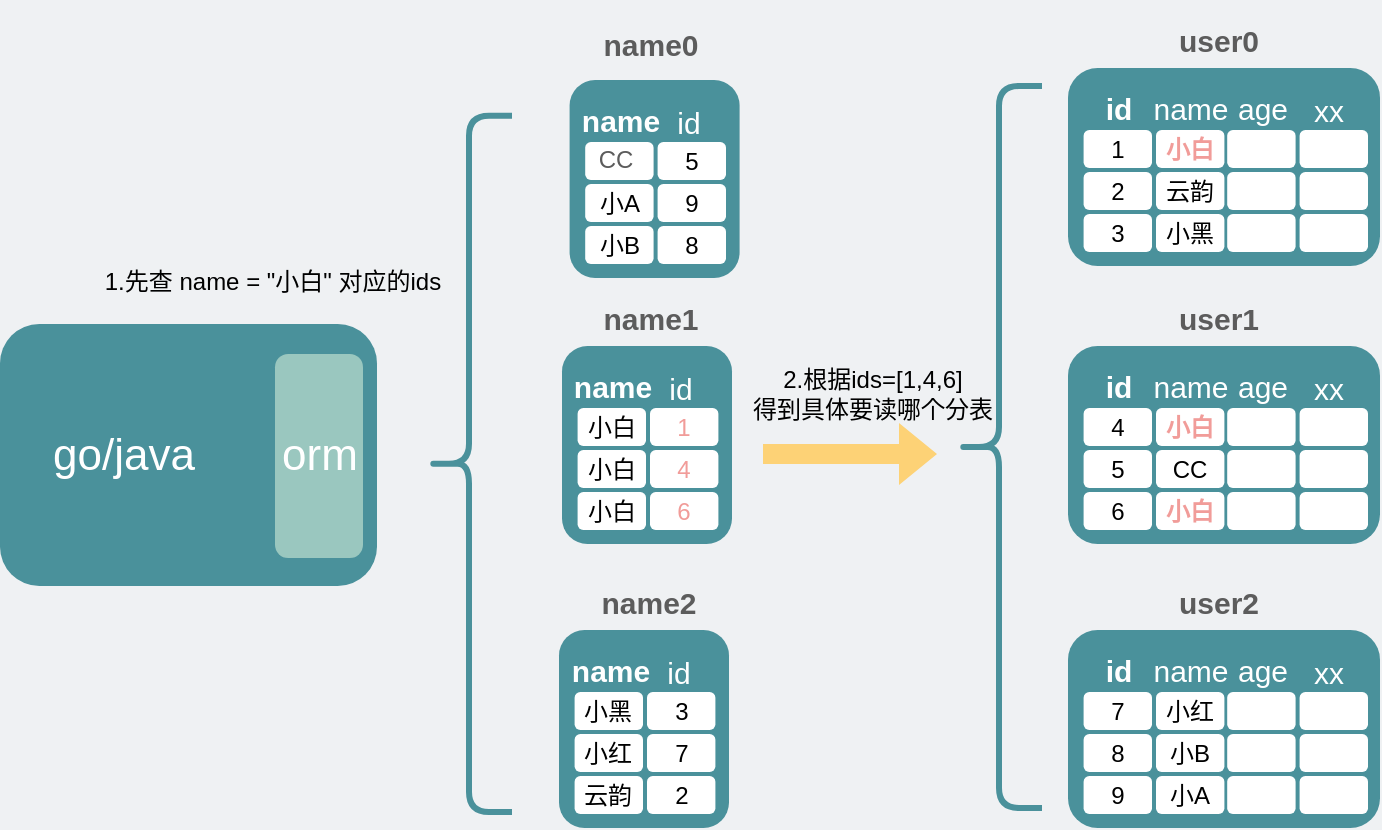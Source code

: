 <mxfile version="18.0.5" type="github">
  <diagram id="3228e29e-7158-1315-38df-8450db1d8a1d" name="Page-1">
    <mxGraphModel dx="887" dy="-868" grid="0" gridSize="10" guides="1" tooltips="1" connect="1" arrows="1" fold="1" page="1" pageScale="1" pageWidth="750" pageHeight="450" background="#EFF1F3" math="0" shadow="0">
      <root>
        <mxCell id="0" />
        <mxCell id="1" parent="0" />
        <mxCell id="1rv8f1VLO6d1HnzpvZRe-15" value="" style="rounded=1;whiteSpace=wrap;html=1;fillColor=#4A919B;strokeColor=none;" parent="1" vertex="1">
          <mxGeometry x="311.0" y="1991" width="85" height="99" as="geometry" />
        </mxCell>
        <mxCell id="n8PQSL9Bu4Ly_2OT7yPN-3" value="" style="rounded=1;whiteSpace=wrap;html=1;fillColor=#4A919B;strokeColor=none;" parent="1" vertex="1">
          <mxGeometry x="30" y="1980" width="188.5" height="131" as="geometry" />
        </mxCell>
        <mxCell id="n8PQSL9Bu4Ly_2OT7yPN-7" value="&lt;font color=&quot;#ffffff&quot; style=&quot;font-size: 22px;&quot;&gt;orm&lt;/font&gt;" style="rounded=1;whiteSpace=wrap;html=1;fillColor=#9AC7BF;strokeColor=none;" parent="1" vertex="1">
          <mxGeometry x="167.5" y="1995" width="44" height="102" as="geometry" />
        </mxCell>
        <mxCell id="n8PQSL9Bu4Ly_2OT7yPN-8" value="&lt;font color=&quot;#ffffff&quot;&gt;go/java&lt;/font&gt;" style="text;html=1;strokeColor=none;fillColor=none;align=center;verticalAlign=middle;whiteSpace=wrap;rounded=0;fontSize=22;" parent="1" vertex="1">
          <mxGeometry x="61.5" y="2030.5" width="60" height="30" as="geometry" />
        </mxCell>
        <mxCell id="n8PQSL9Bu4Ly_2OT7yPN-12" value="" style="shape=curlyBracket;whiteSpace=wrap;html=1;rounded=1;fontSize=22;fontColor=#FFFFFF;strokeColor=#4A919B;fillColor=none;strokeWidth=3;" parent="1" vertex="1">
          <mxGeometry x="243" y="1875.85" width="43" height="348.15" as="geometry" />
        </mxCell>
        <mxCell id="1rv8f1VLO6d1HnzpvZRe-9" value="&lt;span style=&quot;font-size: 15px;&quot;&gt;id&lt;/span&gt;" style="text;strokeColor=none;fillColor=none;html=1;fontSize=15;fontStyle=0;verticalAlign=middle;align=center;fontColor=#FFFFFF;" parent="1" vertex="1">
          <mxGeometry x="348.2" y="2002" width="44" height="20" as="geometry" />
        </mxCell>
        <mxCell id="1rv8f1VLO6d1HnzpvZRe-10" value="&lt;font color=&quot;#5c5c5c&quot;&gt;&lt;span style=&quot;font-size: 15px;&quot;&gt;name1&lt;/span&gt;&lt;/font&gt;" style="text;strokeColor=none;fillColor=none;html=1;fontSize=24;fontStyle=1;verticalAlign=middle;align=center;fontColor=#FFFFFF;" parent="1" vertex="1">
          <mxGeometry x="304" y="1962" width="102" height="25.5" as="geometry" />
        </mxCell>
        <mxCell id="1rv8f1VLO6d1HnzpvZRe-11" style="edgeStyle=orthogonalEdgeStyle;rounded=0;orthogonalLoop=1;jettySize=auto;html=1;exitX=0.5;exitY=1;exitDx=0;exitDy=0;fontSize=15;fontColor=#4A919B;" parent="1" edge="1">
          <mxGeometry relative="1" as="geometry">
            <mxPoint x="329.3" y="2012.85" as="sourcePoint" />
            <mxPoint x="329.3" y="2012.85" as="targetPoint" />
          </mxGeometry>
        </mxCell>
        <mxCell id="1rv8f1VLO6d1HnzpvZRe-12" value="&lt;span style=&quot;font-size: 15px;&quot;&gt;&lt;b&gt;name&lt;/b&gt;&lt;/span&gt;" style="text;strokeColor=none;fillColor=none;html=1;fontSize=15;fontStyle=0;verticalAlign=middle;align=center;fontColor=#FFFFFF;" parent="1" vertex="1">
          <mxGeometry x="319.7" y="2002" width="32.9" height="17" as="geometry" />
        </mxCell>
        <mxCell id="1rv8f1VLO6d1HnzpvZRe-16" value="&lt;span style=&quot;&quot;&gt;小白&lt;/span&gt;" style="rounded=1;whiteSpace=wrap;html=1;fillColor=#FFFFFF;strokeColor=none;" parent="1" vertex="1">
          <mxGeometry x="318.8" y="2022" width="34.2" height="19" as="geometry" />
        </mxCell>
        <mxCell id="1rv8f1VLO6d1HnzpvZRe-21" value="1" style="rounded=1;whiteSpace=wrap;html=1;fillColor=#FFFFFF;strokeColor=none;fontColor=#F19C99;" parent="1" vertex="1">
          <mxGeometry x="355.0" y="2022" width="34.2" height="19" as="geometry" />
        </mxCell>
        <mxCell id="1rv8f1VLO6d1HnzpvZRe-22" value="&lt;span style=&quot;&quot;&gt;小白&lt;/span&gt;" style="rounded=1;whiteSpace=wrap;html=1;fillColor=#FFFFFF;strokeColor=none;" parent="1" vertex="1">
          <mxGeometry x="318.8" y="2043" width="34.2" height="19" as="geometry" />
        </mxCell>
        <mxCell id="1rv8f1VLO6d1HnzpvZRe-23" value="4" style="rounded=1;whiteSpace=wrap;html=1;fillColor=#FFFFFF;strokeColor=none;fontColor=#F19C99;" parent="1" vertex="1">
          <mxGeometry x="355.0" y="2043" width="34.2" height="19" as="geometry" />
        </mxCell>
        <mxCell id="1rv8f1VLO6d1HnzpvZRe-24" value="&lt;span style=&quot;&quot;&gt;小白&lt;/span&gt;" style="rounded=1;whiteSpace=wrap;html=1;fillColor=#FFFFFF;strokeColor=none;" parent="1" vertex="1">
          <mxGeometry x="318.8" y="2064" width="34.2" height="19" as="geometry" />
        </mxCell>
        <mxCell id="1rv8f1VLO6d1HnzpvZRe-25" value="6" style="rounded=1;whiteSpace=wrap;html=1;fillColor=#FFFFFF;strokeColor=none;fontColor=#F19C99;" parent="1" vertex="1">
          <mxGeometry x="355.0" y="2064" width="34.2" height="19" as="geometry" />
        </mxCell>
        <mxCell id="1rv8f1VLO6d1HnzpvZRe-38" value="" style="rounded=1;whiteSpace=wrap;html=1;fillColor=#4A919B;strokeColor=none;" parent="1" vertex="1">
          <mxGeometry x="314.8" y="1858" width="85" height="99" as="geometry" />
        </mxCell>
        <mxCell id="1rv8f1VLO6d1HnzpvZRe-39" value="&lt;span style=&quot;font-size: 15px;&quot;&gt;id&lt;/span&gt;" style="text;strokeColor=none;fillColor=none;html=1;fontSize=15;fontStyle=0;verticalAlign=middle;align=center;fontColor=#FFFFFF;" parent="1" vertex="1">
          <mxGeometry x="352" y="1869" width="44" height="20" as="geometry" />
        </mxCell>
        <mxCell id="1rv8f1VLO6d1HnzpvZRe-40" value="&lt;font color=&quot;#5c5c5c&quot;&gt;&lt;span style=&quot;font-size: 15px;&quot;&gt;name0&lt;/span&gt;&lt;/font&gt;" style="text;strokeColor=none;fillColor=none;html=1;fontSize=24;fontStyle=1;verticalAlign=middle;align=center;fontColor=#FFFFFF;" parent="1" vertex="1">
          <mxGeometry x="305.0" y="1818" width="100" height="40" as="geometry" />
        </mxCell>
        <mxCell id="1rv8f1VLO6d1HnzpvZRe-41" style="edgeStyle=orthogonalEdgeStyle;rounded=0;orthogonalLoop=1;jettySize=auto;html=1;exitX=0.5;exitY=1;exitDx=0;exitDy=0;fontSize=15;fontColor=#4A919B;" parent="1" edge="1">
          <mxGeometry relative="1" as="geometry">
            <mxPoint x="333.1" y="1879.85" as="sourcePoint" />
            <mxPoint x="333.1" y="1879.85" as="targetPoint" />
          </mxGeometry>
        </mxCell>
        <mxCell id="1rv8f1VLO6d1HnzpvZRe-42" value="&lt;span style=&quot;font-size: 15px;&quot;&gt;&lt;b&gt;name&lt;/b&gt;&lt;/span&gt;" style="text;strokeColor=none;fillColor=none;html=1;fontSize=15;fontStyle=0;verticalAlign=middle;align=center;fontColor=#FFFFFF;" parent="1" vertex="1">
          <mxGeometry x="323.5" y="1869" width="32.9" height="17" as="geometry" />
        </mxCell>
        <mxCell id="1rv8f1VLO6d1HnzpvZRe-43" value="" style="rounded=1;whiteSpace=wrap;html=1;fillColor=#FFFFFF;strokeColor=none;" parent="1" vertex="1">
          <mxGeometry x="322.6" y="1889" width="34.2" height="19" as="geometry" />
        </mxCell>
        <mxCell id="1rv8f1VLO6d1HnzpvZRe-44" value="5" style="rounded=1;whiteSpace=wrap;html=1;fillColor=#FFFFFF;strokeColor=none;" parent="1" vertex="1">
          <mxGeometry x="358.8" y="1889" width="34.2" height="19" as="geometry" />
        </mxCell>
        <mxCell id="1rv8f1VLO6d1HnzpvZRe-45" value="小A" style="rounded=1;whiteSpace=wrap;html=1;fillColor=#FFFFFF;strokeColor=none;" parent="1" vertex="1">
          <mxGeometry x="322.6" y="1910" width="34.2" height="19" as="geometry" />
        </mxCell>
        <mxCell id="1rv8f1VLO6d1HnzpvZRe-46" value="9" style="rounded=1;whiteSpace=wrap;html=1;fillColor=#FFFFFF;strokeColor=none;" parent="1" vertex="1">
          <mxGeometry x="358.8" y="1910" width="34.2" height="19" as="geometry" />
        </mxCell>
        <mxCell id="1rv8f1VLO6d1HnzpvZRe-47" value="小B" style="rounded=1;whiteSpace=wrap;html=1;fillColor=#FFFFFF;strokeColor=none;" parent="1" vertex="1">
          <mxGeometry x="322.6" y="1931" width="34.2" height="19" as="geometry" />
        </mxCell>
        <mxCell id="1rv8f1VLO6d1HnzpvZRe-48" value="8" style="rounded=1;whiteSpace=wrap;html=1;fillColor=#FFFFFF;strokeColor=none;" parent="1" vertex="1">
          <mxGeometry x="358.8" y="1931" width="34.2" height="19" as="geometry" />
        </mxCell>
        <mxCell id="1rv8f1VLO6d1HnzpvZRe-50" value="1.先查 name = &quot;小白&quot; 对应的ids" style="text;html=1;strokeColor=none;fillColor=none;align=center;verticalAlign=middle;whiteSpace=wrap;rounded=0;" parent="1" vertex="1">
          <mxGeometry x="73" y="1941" width="187" height="36" as="geometry" />
        </mxCell>
        <mxCell id="1rv8f1VLO6d1HnzpvZRe-52" value="" style="shape=flexArrow;endArrow=classic;html=1;rounded=0;strokeColor=none;fillColor=#FDD276;" parent="1" edge="1">
          <mxGeometry width="50" height="50" relative="1" as="geometry">
            <mxPoint x="411" y="2044.94" as="sourcePoint" />
            <mxPoint x="499" y="2044.94" as="targetPoint" />
          </mxGeometry>
        </mxCell>
        <mxCell id="1rv8f1VLO6d1HnzpvZRe-53" value="2.根据ids=[1,4,6]&lt;br&gt;得到具体要读哪个分表" style="text;html=1;strokeColor=none;fillColor=none;align=center;verticalAlign=middle;whiteSpace=wrap;rounded=0;" parent="1" vertex="1">
          <mxGeometry x="373" y="1997" width="187" height="36" as="geometry" />
        </mxCell>
        <mxCell id="1rv8f1VLO6d1HnzpvZRe-54" value="" style="shape=curlyBracket;whiteSpace=wrap;html=1;rounded=1;fontSize=22;fontColor=#FFFFFF;strokeColor=#4A919B;fillColor=none;strokeWidth=3;" parent="1" vertex="1">
          <mxGeometry x="508" y="1861" width="43" height="361" as="geometry" />
        </mxCell>
        <mxCell id="1rv8f1VLO6d1HnzpvZRe-55" value="CC" style="text;html=1;strokeColor=none;fillColor=none;align=center;verticalAlign=middle;whiteSpace=wrap;rounded=0;fontColor=#5C5C5C;" parent="1" vertex="1">
          <mxGeometry x="323" y="1889" width="30" height="18" as="geometry" />
        </mxCell>
        <mxCell id="2OdIoPy5QrI03bMlLEsT-1" value="" style="rounded=1;whiteSpace=wrap;html=1;fillColor=#4A919B;strokeColor=none;" parent="1" vertex="1">
          <mxGeometry x="564" y="1991" width="156" height="99" as="geometry" />
        </mxCell>
        <mxCell id="2OdIoPy5QrI03bMlLEsT-2" value="&lt;span style=&quot;font-size: 15px;&quot;&gt;name&lt;/span&gt;" style="text;strokeColor=none;fillColor=none;html=1;fontSize=15;fontStyle=0;verticalAlign=middle;align=center;fontColor=#FFFFFF;" parent="1" vertex="1">
          <mxGeometry x="603.1" y="2000.5" width="44" height="20" as="geometry" />
        </mxCell>
        <mxCell id="2OdIoPy5QrI03bMlLEsT-3" value="&lt;font color=&quot;#5c5c5c&quot;&gt;&lt;span style=&quot;font-size: 15px;&quot;&gt;user1&lt;/span&gt;&lt;/font&gt;" style="text;strokeColor=none;fillColor=none;html=1;fontSize=24;fontStyle=1;verticalAlign=middle;align=center;fontColor=#FFFFFF;" parent="1" vertex="1">
          <mxGeometry x="588" y="1962" width="102" height="25.5" as="geometry" />
        </mxCell>
        <mxCell id="2OdIoPy5QrI03bMlLEsT-4" style="edgeStyle=orthogonalEdgeStyle;rounded=0;orthogonalLoop=1;jettySize=auto;html=1;exitX=0.5;exitY=1;exitDx=0;exitDy=0;fontSize=15;fontColor=#4A919B;" parent="1" edge="1">
          <mxGeometry relative="1" as="geometry">
            <mxPoint x="582.3" y="2012.85" as="sourcePoint" />
            <mxPoint x="582.3" y="2012.85" as="targetPoint" />
          </mxGeometry>
        </mxCell>
        <mxCell id="2OdIoPy5QrI03bMlLEsT-5" value="&lt;span style=&quot;font-size: 15px;&quot;&gt;&lt;b&gt;id&lt;/b&gt;&lt;/span&gt;" style="text;strokeColor=none;fillColor=none;html=1;fontSize=15;fontStyle=0;verticalAlign=middle;align=center;fontColor=#FFFFFF;" parent="1" vertex="1">
          <mxGeometry x="572.7" y="2002" width="32.9" height="17" as="geometry" />
        </mxCell>
        <mxCell id="2OdIoPy5QrI03bMlLEsT-6" value="4" style="rounded=1;whiteSpace=wrap;html=1;fillColor=#FFFFFF;strokeColor=none;" parent="1" vertex="1">
          <mxGeometry x="571.8" y="2022" width="34.2" height="19" as="geometry" />
        </mxCell>
        <mxCell id="2OdIoPy5QrI03bMlLEsT-7" value="&lt;span style=&quot;&quot;&gt;&lt;font color=&quot;#f19c99&quot;&gt;&lt;b&gt;小白&lt;/b&gt;&lt;/font&gt;&lt;/span&gt;" style="rounded=1;whiteSpace=wrap;html=1;fillColor=#FFFFFF;strokeColor=none;" parent="1" vertex="1">
          <mxGeometry x="608" y="2022" width="34.2" height="19" as="geometry" />
        </mxCell>
        <mxCell id="2OdIoPy5QrI03bMlLEsT-8" value="5" style="rounded=1;whiteSpace=wrap;html=1;fillColor=#FFFFFF;strokeColor=none;" parent="1" vertex="1">
          <mxGeometry x="571.8" y="2043" width="34.2" height="19" as="geometry" />
        </mxCell>
        <mxCell id="2OdIoPy5QrI03bMlLEsT-9" value="CC" style="rounded=1;whiteSpace=wrap;html=1;fillColor=#FFFFFF;strokeColor=none;" parent="1" vertex="1">
          <mxGeometry x="608" y="2043" width="34.2" height="19" as="geometry" />
        </mxCell>
        <mxCell id="2OdIoPy5QrI03bMlLEsT-10" value="6" style="rounded=1;whiteSpace=wrap;html=1;fillColor=#FFFFFF;strokeColor=none;" parent="1" vertex="1">
          <mxGeometry x="571.8" y="2064" width="34.2" height="19" as="geometry" />
        </mxCell>
        <mxCell id="2OdIoPy5QrI03bMlLEsT-11" value="&lt;b style=&quot;color: rgb(241, 156, 153);&quot;&gt;小白&lt;/b&gt;" style="rounded=1;whiteSpace=wrap;html=1;fillColor=#FFFFFF;strokeColor=none;" parent="1" vertex="1">
          <mxGeometry x="608" y="2064" width="34.2" height="19" as="geometry" />
        </mxCell>
        <mxCell id="2OdIoPy5QrI03bMlLEsT-12" value="" style="rounded=1;whiteSpace=wrap;html=1;fillColor=#FFFFFF;strokeColor=none;" parent="1" vertex="1">
          <mxGeometry x="643.6" y="2022" width="34.2" height="19" as="geometry" />
        </mxCell>
        <mxCell id="2OdIoPy5QrI03bMlLEsT-13" value="" style="rounded=1;whiteSpace=wrap;html=1;fillColor=#FFFFFF;strokeColor=none;" parent="1" vertex="1">
          <mxGeometry x="679.8" y="2022" width="34.2" height="19" as="geometry" />
        </mxCell>
        <mxCell id="2OdIoPy5QrI03bMlLEsT-14" value="" style="rounded=1;whiteSpace=wrap;html=1;fillColor=#FFFFFF;strokeColor=none;" parent="1" vertex="1">
          <mxGeometry x="643.6" y="2043" width="34.2" height="19" as="geometry" />
        </mxCell>
        <mxCell id="2OdIoPy5QrI03bMlLEsT-15" value="" style="rounded=1;whiteSpace=wrap;html=1;fillColor=#FFFFFF;strokeColor=none;" parent="1" vertex="1">
          <mxGeometry x="679.8" y="2043" width="34.2" height="19" as="geometry" />
        </mxCell>
        <mxCell id="2OdIoPy5QrI03bMlLEsT-16" value="" style="rounded=1;whiteSpace=wrap;html=1;fillColor=#FFFFFF;strokeColor=none;" parent="1" vertex="1">
          <mxGeometry x="643.6" y="2064" width="34.2" height="19" as="geometry" />
        </mxCell>
        <mxCell id="2OdIoPy5QrI03bMlLEsT-17" value="" style="rounded=1;whiteSpace=wrap;html=1;fillColor=#FFFFFF;strokeColor=none;" parent="1" vertex="1">
          <mxGeometry x="679.8" y="2064" width="34.2" height="19" as="geometry" />
        </mxCell>
        <mxCell id="2OdIoPy5QrI03bMlLEsT-18" value="" style="rounded=1;whiteSpace=wrap;html=1;fillColor=#4A919B;strokeColor=none;" parent="1" vertex="1">
          <mxGeometry x="564" y="1852" width="156" height="99" as="geometry" />
        </mxCell>
        <mxCell id="2OdIoPy5QrI03bMlLEsT-19" value="&lt;span style=&quot;font-size: 15px;&quot;&gt;name&lt;/span&gt;" style="text;strokeColor=none;fillColor=none;html=1;fontSize=15;fontStyle=0;verticalAlign=middle;align=center;fontColor=#FFFFFF;" parent="1" vertex="1">
          <mxGeometry x="603.1" y="1861.5" width="44" height="20" as="geometry" />
        </mxCell>
        <mxCell id="2OdIoPy5QrI03bMlLEsT-20" value="&lt;font color=&quot;#5c5c5c&quot;&gt;&lt;span style=&quot;font-size: 15px;&quot;&gt;user0&lt;/span&gt;&lt;/font&gt;" style="text;strokeColor=none;fillColor=none;html=1;fontSize=24;fontStyle=1;verticalAlign=middle;align=center;fontColor=#FFFFFF;" parent="1" vertex="1">
          <mxGeometry x="588" y="1823" width="102" height="25.5" as="geometry" />
        </mxCell>
        <mxCell id="2OdIoPy5QrI03bMlLEsT-21" style="edgeStyle=orthogonalEdgeStyle;rounded=0;orthogonalLoop=1;jettySize=auto;html=1;exitX=0.5;exitY=1;exitDx=0;exitDy=0;fontSize=15;fontColor=#4A919B;" parent="1" edge="1">
          <mxGeometry relative="1" as="geometry">
            <mxPoint x="582.3" y="1873.85" as="sourcePoint" />
            <mxPoint x="582.3" y="1873.85" as="targetPoint" />
          </mxGeometry>
        </mxCell>
        <mxCell id="2OdIoPy5QrI03bMlLEsT-22" value="&lt;span style=&quot;font-size: 15px;&quot;&gt;&lt;b&gt;id&lt;/b&gt;&lt;/span&gt;" style="text;strokeColor=none;fillColor=none;html=1;fontSize=15;fontStyle=0;verticalAlign=middle;align=center;fontColor=#FFFFFF;" parent="1" vertex="1">
          <mxGeometry x="572.7" y="1863" width="32.9" height="17" as="geometry" />
        </mxCell>
        <mxCell id="2OdIoPy5QrI03bMlLEsT-23" value="1" style="rounded=1;whiteSpace=wrap;html=1;fillColor=#FFFFFF;strokeColor=none;" parent="1" vertex="1">
          <mxGeometry x="571.8" y="1883" width="34.2" height="19" as="geometry" />
        </mxCell>
        <mxCell id="2OdIoPy5QrI03bMlLEsT-24" value="&lt;font color=&quot;#f19c99&quot;&gt;&lt;b&gt;小白&lt;/b&gt;&lt;/font&gt;" style="rounded=1;whiteSpace=wrap;html=1;fillColor=#FFFFFF;strokeColor=none;" parent="1" vertex="1">
          <mxGeometry x="608" y="1883" width="34.2" height="19" as="geometry" />
        </mxCell>
        <mxCell id="2OdIoPy5QrI03bMlLEsT-25" value="2" style="rounded=1;whiteSpace=wrap;html=1;fillColor=#FFFFFF;strokeColor=none;" parent="1" vertex="1">
          <mxGeometry x="571.8" y="1904" width="34.2" height="19" as="geometry" />
        </mxCell>
        <mxCell id="2OdIoPy5QrI03bMlLEsT-26" value="云韵" style="rounded=1;whiteSpace=wrap;html=1;fillColor=#FFFFFF;strokeColor=none;" parent="1" vertex="1">
          <mxGeometry x="608" y="1904" width="34.2" height="19" as="geometry" />
        </mxCell>
        <mxCell id="2OdIoPy5QrI03bMlLEsT-27" value="3" style="rounded=1;whiteSpace=wrap;html=1;fillColor=#FFFFFF;strokeColor=none;" parent="1" vertex="1">
          <mxGeometry x="571.8" y="1925" width="34.2" height="19" as="geometry" />
        </mxCell>
        <mxCell id="2OdIoPy5QrI03bMlLEsT-28" value="小黑" style="rounded=1;whiteSpace=wrap;html=1;fillColor=#FFFFFF;strokeColor=none;" parent="1" vertex="1">
          <mxGeometry x="608" y="1925" width="34.2" height="19" as="geometry" />
        </mxCell>
        <mxCell id="2OdIoPy5QrI03bMlLEsT-29" value="" style="rounded=1;whiteSpace=wrap;html=1;fillColor=#FFFFFF;strokeColor=none;" parent="1" vertex="1">
          <mxGeometry x="643.6" y="1883" width="34.2" height="19" as="geometry" />
        </mxCell>
        <mxCell id="2OdIoPy5QrI03bMlLEsT-30" value="" style="rounded=1;whiteSpace=wrap;html=1;fillColor=#FFFFFF;strokeColor=none;" parent="1" vertex="1">
          <mxGeometry x="679.8" y="1883" width="34.2" height="19" as="geometry" />
        </mxCell>
        <mxCell id="2OdIoPy5QrI03bMlLEsT-31" value="" style="rounded=1;whiteSpace=wrap;html=1;fillColor=#FFFFFF;strokeColor=none;" parent="1" vertex="1">
          <mxGeometry x="643.6" y="1904" width="34.2" height="19" as="geometry" />
        </mxCell>
        <mxCell id="2OdIoPy5QrI03bMlLEsT-32" value="" style="rounded=1;whiteSpace=wrap;html=1;fillColor=#FFFFFF;strokeColor=none;" parent="1" vertex="1">
          <mxGeometry x="679.8" y="1904" width="34.2" height="19" as="geometry" />
        </mxCell>
        <mxCell id="2OdIoPy5QrI03bMlLEsT-33" value="" style="rounded=1;whiteSpace=wrap;html=1;fillColor=#FFFFFF;strokeColor=none;" parent="1" vertex="1">
          <mxGeometry x="643.6" y="1925" width="34.2" height="19" as="geometry" />
        </mxCell>
        <mxCell id="2OdIoPy5QrI03bMlLEsT-34" value="" style="rounded=1;whiteSpace=wrap;html=1;fillColor=#FFFFFF;strokeColor=none;" parent="1" vertex="1">
          <mxGeometry x="679.8" y="1925" width="34.2" height="19" as="geometry" />
        </mxCell>
        <mxCell id="2OdIoPy5QrI03bMlLEsT-35" value="" style="rounded=1;whiteSpace=wrap;html=1;fillColor=#4A919B;strokeColor=none;" parent="1" vertex="1">
          <mxGeometry x="564" y="2133" width="156" height="99" as="geometry" />
        </mxCell>
        <mxCell id="2OdIoPy5QrI03bMlLEsT-36" value="&lt;span style=&quot;font-size: 15px;&quot;&gt;name&lt;/span&gt;" style="text;strokeColor=none;fillColor=none;html=1;fontSize=15;fontStyle=0;verticalAlign=middle;align=center;fontColor=#FFFFFF;" parent="1" vertex="1">
          <mxGeometry x="603.1" y="2142.5" width="44" height="20" as="geometry" />
        </mxCell>
        <mxCell id="2OdIoPy5QrI03bMlLEsT-37" value="&lt;font color=&quot;#5c5c5c&quot;&gt;&lt;span style=&quot;font-size: 15px;&quot;&gt;user2&lt;/span&gt;&lt;/font&gt;" style="text;strokeColor=none;fillColor=none;html=1;fontSize=24;fontStyle=1;verticalAlign=middle;align=center;fontColor=#FFFFFF;" parent="1" vertex="1">
          <mxGeometry x="588" y="2104" width="102" height="25.5" as="geometry" />
        </mxCell>
        <mxCell id="2OdIoPy5QrI03bMlLEsT-38" style="edgeStyle=orthogonalEdgeStyle;rounded=0;orthogonalLoop=1;jettySize=auto;html=1;exitX=0.5;exitY=1;exitDx=0;exitDy=0;fontSize=15;fontColor=#4A919B;" parent="1" edge="1">
          <mxGeometry relative="1" as="geometry">
            <mxPoint x="582.3" y="2154.85" as="sourcePoint" />
            <mxPoint x="582.3" y="2154.85" as="targetPoint" />
          </mxGeometry>
        </mxCell>
        <mxCell id="2OdIoPy5QrI03bMlLEsT-39" value="&lt;span style=&quot;font-size: 15px;&quot;&gt;&lt;b&gt;id&lt;/b&gt;&lt;/span&gt;" style="text;strokeColor=none;fillColor=none;html=1;fontSize=15;fontStyle=0;verticalAlign=middle;align=center;fontColor=#FFFFFF;" parent="1" vertex="1">
          <mxGeometry x="572.7" y="2144" width="32.9" height="17" as="geometry" />
        </mxCell>
        <mxCell id="2OdIoPy5QrI03bMlLEsT-40" value="7" style="rounded=1;whiteSpace=wrap;html=1;fillColor=#FFFFFF;strokeColor=none;" parent="1" vertex="1">
          <mxGeometry x="571.8" y="2164" width="34.2" height="19" as="geometry" />
        </mxCell>
        <mxCell id="2OdIoPy5QrI03bMlLEsT-41" value="小红" style="rounded=1;whiteSpace=wrap;html=1;fillColor=#FFFFFF;strokeColor=none;" parent="1" vertex="1">
          <mxGeometry x="608" y="2164" width="34.2" height="19" as="geometry" />
        </mxCell>
        <mxCell id="2OdIoPy5QrI03bMlLEsT-42" value="8" style="rounded=1;whiteSpace=wrap;html=1;fillColor=#FFFFFF;strokeColor=none;" parent="1" vertex="1">
          <mxGeometry x="571.8" y="2185" width="34.2" height="19" as="geometry" />
        </mxCell>
        <mxCell id="2OdIoPy5QrI03bMlLEsT-43" value="小B" style="rounded=1;whiteSpace=wrap;html=1;fillColor=#FFFFFF;strokeColor=none;" parent="1" vertex="1">
          <mxGeometry x="608" y="2185" width="34.2" height="19" as="geometry" />
        </mxCell>
        <mxCell id="2OdIoPy5QrI03bMlLEsT-44" value="9" style="rounded=1;whiteSpace=wrap;html=1;fillColor=#FFFFFF;strokeColor=none;" parent="1" vertex="1">
          <mxGeometry x="571.8" y="2206" width="34.2" height="19" as="geometry" />
        </mxCell>
        <mxCell id="2OdIoPy5QrI03bMlLEsT-45" value="小A" style="rounded=1;whiteSpace=wrap;html=1;fillColor=#FFFFFF;strokeColor=none;" parent="1" vertex="1">
          <mxGeometry x="608" y="2206" width="34.2" height="19" as="geometry" />
        </mxCell>
        <mxCell id="2OdIoPy5QrI03bMlLEsT-46" value="" style="rounded=1;whiteSpace=wrap;html=1;fillColor=#FFFFFF;strokeColor=none;" parent="1" vertex="1">
          <mxGeometry x="643.6" y="2164" width="34.2" height="19" as="geometry" />
        </mxCell>
        <mxCell id="2OdIoPy5QrI03bMlLEsT-47" value="" style="rounded=1;whiteSpace=wrap;html=1;fillColor=#FFFFFF;strokeColor=none;" parent="1" vertex="1">
          <mxGeometry x="679.8" y="2164" width="34.2" height="19" as="geometry" />
        </mxCell>
        <mxCell id="2OdIoPy5QrI03bMlLEsT-48" value="" style="rounded=1;whiteSpace=wrap;html=1;fillColor=#FFFFFF;strokeColor=none;" parent="1" vertex="1">
          <mxGeometry x="643.6" y="2185" width="34.2" height="19" as="geometry" />
        </mxCell>
        <mxCell id="2OdIoPy5QrI03bMlLEsT-49" value="" style="rounded=1;whiteSpace=wrap;html=1;fillColor=#FFFFFF;strokeColor=none;" parent="1" vertex="1">
          <mxGeometry x="679.8" y="2185" width="34.2" height="19" as="geometry" />
        </mxCell>
        <mxCell id="2OdIoPy5QrI03bMlLEsT-50" value="" style="rounded=1;whiteSpace=wrap;html=1;fillColor=#FFFFFF;strokeColor=none;" parent="1" vertex="1">
          <mxGeometry x="643.6" y="2206" width="34.2" height="19" as="geometry" />
        </mxCell>
        <mxCell id="2OdIoPy5QrI03bMlLEsT-51" value="" style="rounded=1;whiteSpace=wrap;html=1;fillColor=#FFFFFF;strokeColor=none;" parent="1" vertex="1">
          <mxGeometry x="679.8" y="2206" width="34.2" height="19" as="geometry" />
        </mxCell>
        <mxCell id="2OdIoPy5QrI03bMlLEsT-52" value="&lt;span style=&quot;font-size: 15px;&quot;&gt;age&lt;/span&gt;" style="text;strokeColor=none;fillColor=none;html=1;fontSize=15;fontStyle=0;verticalAlign=middle;align=center;fontColor=#FFFFFF;" parent="1" vertex="1">
          <mxGeometry x="638.7" y="1861.5" width="44" height="20" as="geometry" />
        </mxCell>
        <mxCell id="2OdIoPy5QrI03bMlLEsT-53" value="xx" style="text;strokeColor=none;fillColor=none;html=1;fontSize=15;fontStyle=0;verticalAlign=middle;align=center;fontColor=#FFFFFF;" parent="1" vertex="1">
          <mxGeometry x="672" y="1863" width="44" height="20" as="geometry" />
        </mxCell>
        <mxCell id="2OdIoPy5QrI03bMlLEsT-54" value="&lt;span style=&quot;font-size: 15px;&quot;&gt;age&lt;/span&gt;" style="text;strokeColor=none;fillColor=none;html=1;fontSize=15;fontStyle=0;verticalAlign=middle;align=center;fontColor=#FFFFFF;" parent="1" vertex="1">
          <mxGeometry x="638.7" y="2000.5" width="44" height="20" as="geometry" />
        </mxCell>
        <mxCell id="2OdIoPy5QrI03bMlLEsT-55" value="xx" style="text;strokeColor=none;fillColor=none;html=1;fontSize=15;fontStyle=0;verticalAlign=middle;align=center;fontColor=#FFFFFF;" parent="1" vertex="1">
          <mxGeometry x="672" y="2002" width="44" height="20" as="geometry" />
        </mxCell>
        <mxCell id="2OdIoPy5QrI03bMlLEsT-56" value="&lt;span style=&quot;font-size: 15px;&quot;&gt;age&lt;/span&gt;" style="text;strokeColor=none;fillColor=none;html=1;fontSize=15;fontStyle=0;verticalAlign=middle;align=center;fontColor=#FFFFFF;" parent="1" vertex="1">
          <mxGeometry x="638.7" y="2142.5" width="44" height="20" as="geometry" />
        </mxCell>
        <mxCell id="2OdIoPy5QrI03bMlLEsT-57" value="xx" style="text;strokeColor=none;fillColor=none;html=1;fontSize=15;fontStyle=0;verticalAlign=middle;align=center;fontColor=#FFFFFF;" parent="1" vertex="1">
          <mxGeometry x="672" y="2144" width="44" height="20" as="geometry" />
        </mxCell>
        <mxCell id="2OdIoPy5QrI03bMlLEsT-58" value="" style="rounded=1;whiteSpace=wrap;html=1;fillColor=#4A919B;strokeColor=none;" parent="1" vertex="1">
          <mxGeometry x="309.5" y="2133" width="85" height="99" as="geometry" />
        </mxCell>
        <mxCell id="2OdIoPy5QrI03bMlLEsT-59" value="&lt;span style=&quot;font-size: 15px;&quot;&gt;id&lt;/span&gt;" style="text;strokeColor=none;fillColor=none;html=1;fontSize=15;fontStyle=0;verticalAlign=middle;align=center;fontColor=#FFFFFF;" parent="1" vertex="1">
          <mxGeometry x="346.7" y="2144" width="44" height="20" as="geometry" />
        </mxCell>
        <mxCell id="2OdIoPy5QrI03bMlLEsT-60" value="&lt;font color=&quot;#5c5c5c&quot;&gt;&lt;span style=&quot;font-size: 15px;&quot;&gt;name2&lt;/span&gt;&lt;/font&gt;" style="text;strokeColor=none;fillColor=none;html=1;fontSize=24;fontStyle=1;verticalAlign=middle;align=center;fontColor=#FFFFFF;" parent="1" vertex="1">
          <mxGeometry x="302.5" y="2104" width="102" height="25.5" as="geometry" />
        </mxCell>
        <mxCell id="2OdIoPy5QrI03bMlLEsT-61" style="edgeStyle=orthogonalEdgeStyle;rounded=0;orthogonalLoop=1;jettySize=auto;html=1;exitX=0.5;exitY=1;exitDx=0;exitDy=0;fontSize=15;fontColor=#4A919B;" parent="1" edge="1">
          <mxGeometry relative="1" as="geometry">
            <mxPoint x="327.8" y="2154.85" as="sourcePoint" />
            <mxPoint x="327.8" y="2154.85" as="targetPoint" />
          </mxGeometry>
        </mxCell>
        <mxCell id="2OdIoPy5QrI03bMlLEsT-62" value="&lt;span style=&quot;font-size: 15px;&quot;&gt;&lt;b&gt;name&lt;/b&gt;&lt;/span&gt;" style="text;strokeColor=none;fillColor=none;html=1;fontSize=15;fontStyle=0;verticalAlign=middle;align=center;fontColor=#FFFFFF;" parent="1" vertex="1">
          <mxGeometry x="318.2" y="2144" width="32.9" height="17" as="geometry" />
        </mxCell>
        <mxCell id="2OdIoPy5QrI03bMlLEsT-63" value="小黑" style="rounded=1;whiteSpace=wrap;html=1;fillColor=#FFFFFF;strokeColor=none;" parent="1" vertex="1">
          <mxGeometry x="317.3" y="2164" width="34.2" height="19" as="geometry" />
        </mxCell>
        <mxCell id="2OdIoPy5QrI03bMlLEsT-64" value="3" style="rounded=1;whiteSpace=wrap;html=1;fillColor=#FFFFFF;strokeColor=none;" parent="1" vertex="1">
          <mxGeometry x="353.5" y="2164" width="34.2" height="19" as="geometry" />
        </mxCell>
        <mxCell id="2OdIoPy5QrI03bMlLEsT-65" value="小红" style="rounded=1;whiteSpace=wrap;html=1;fillColor=#FFFFFF;strokeColor=none;" parent="1" vertex="1">
          <mxGeometry x="317.3" y="2185" width="34.2" height="19" as="geometry" />
        </mxCell>
        <mxCell id="2OdIoPy5QrI03bMlLEsT-66" value="7" style="rounded=1;whiteSpace=wrap;html=1;fillColor=#FFFFFF;strokeColor=none;" parent="1" vertex="1">
          <mxGeometry x="353.5" y="2185" width="34.2" height="19" as="geometry" />
        </mxCell>
        <mxCell id="2OdIoPy5QrI03bMlLEsT-67" value="云韵" style="rounded=1;whiteSpace=wrap;html=1;fillColor=#FFFFFF;strokeColor=none;" parent="1" vertex="1">
          <mxGeometry x="317.3" y="2206" width="34.2" height="19" as="geometry" />
        </mxCell>
        <mxCell id="2OdIoPy5QrI03bMlLEsT-68" value="2" style="rounded=1;whiteSpace=wrap;html=1;fillColor=#FFFFFF;strokeColor=none;" parent="1" vertex="1">
          <mxGeometry x="353.5" y="2206" width="34.2" height="19" as="geometry" />
        </mxCell>
      </root>
    </mxGraphModel>
  </diagram>
</mxfile>

